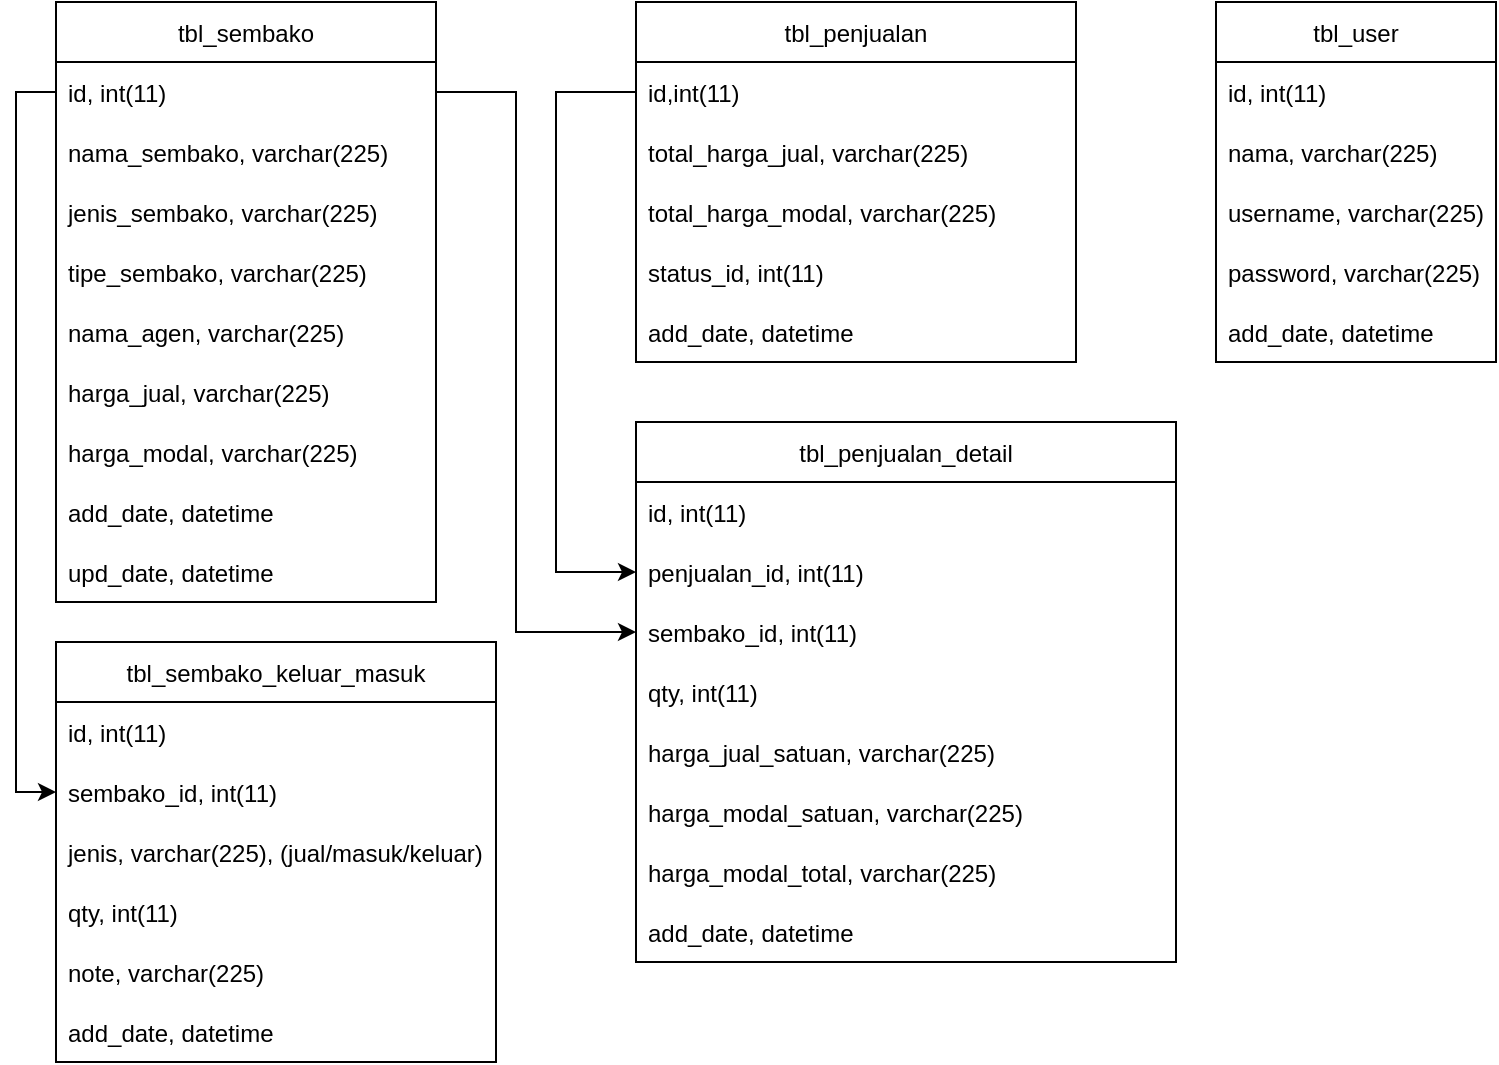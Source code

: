 <mxfile version="20.0.1" type="device"><diagram id="ZahSSj7v4p8T5bzyNYAn" name="Page-1"><mxGraphModel dx="1573" dy="375" grid="1" gridSize="10" guides="1" tooltips="1" connect="1" arrows="1" fold="1" page="1" pageScale="1" pageWidth="850" pageHeight="1100" math="0" shadow="0"><root><mxCell id="0"/><mxCell id="1" parent="0"/><mxCell id="A47t5OrWkDK8CTa6z2Nb-1" value="tbl_sembako" style="swimlane;fontStyle=0;childLayout=stackLayout;horizontal=1;startSize=30;horizontalStack=0;resizeParent=1;resizeParentMax=0;resizeLast=0;collapsible=1;marginBottom=0;" parent="1" vertex="1"><mxGeometry x="-10" y="60" width="190" height="300" as="geometry"/></mxCell><mxCell id="A47t5OrWkDK8CTa6z2Nb-5" value="id, int(11)" style="text;strokeColor=none;fillColor=none;align=left;verticalAlign=middle;spacingLeft=4;spacingRight=4;overflow=hidden;points=[[0,0.5],[1,0.5]];portConstraint=eastwest;rotatable=0;" parent="A47t5OrWkDK8CTa6z2Nb-1" vertex="1"><mxGeometry y="30" width="190" height="30" as="geometry"/></mxCell><mxCell id="A47t5OrWkDK8CTa6z2Nb-2" value="nama_sembako, varchar(225)" style="text;strokeColor=none;fillColor=none;align=left;verticalAlign=middle;spacingLeft=4;spacingRight=4;overflow=hidden;points=[[0,0.5],[1,0.5]];portConstraint=eastwest;rotatable=0;" parent="A47t5OrWkDK8CTa6z2Nb-1" vertex="1"><mxGeometry y="60" width="190" height="30" as="geometry"/></mxCell><mxCell id="A47t5OrWkDK8CTa6z2Nb-6" value="jenis_sembako, varchar(225)" style="text;strokeColor=none;fillColor=none;align=left;verticalAlign=middle;spacingLeft=4;spacingRight=4;overflow=hidden;points=[[0,0.5],[1,0.5]];portConstraint=eastwest;rotatable=0;" parent="A47t5OrWkDK8CTa6z2Nb-1" vertex="1"><mxGeometry y="90" width="190" height="30" as="geometry"/></mxCell><mxCell id="A47t5OrWkDK8CTa6z2Nb-9" value="tipe_sembako, varchar(225)" style="text;strokeColor=none;fillColor=none;align=left;verticalAlign=middle;spacingLeft=4;spacingRight=4;overflow=hidden;points=[[0,0.5],[1,0.5]];portConstraint=eastwest;rotatable=0;" parent="A47t5OrWkDK8CTa6z2Nb-1" vertex="1"><mxGeometry y="120" width="190" height="30" as="geometry"/></mxCell><mxCell id="A47t5OrWkDK8CTa6z2Nb-15" value="nama_agen, varchar(225)" style="text;strokeColor=none;fillColor=none;align=left;verticalAlign=middle;spacingLeft=4;spacingRight=4;overflow=hidden;points=[[0,0.5],[1,0.5]];portConstraint=eastwest;rotatable=0;" parent="A47t5OrWkDK8CTa6z2Nb-1" vertex="1"><mxGeometry y="150" width="190" height="30" as="geometry"/></mxCell><mxCell id="A47t5OrWkDK8CTa6z2Nb-14" value="harga_jual, varchar(225)" style="text;strokeColor=none;fillColor=none;align=left;verticalAlign=middle;spacingLeft=4;spacingRight=4;overflow=hidden;points=[[0,0.5],[1,0.5]];portConstraint=eastwest;rotatable=0;" parent="A47t5OrWkDK8CTa6z2Nb-1" vertex="1"><mxGeometry y="180" width="190" height="30" as="geometry"/></mxCell><mxCell id="A47t5OrWkDK8CTa6z2Nb-8" value="harga_modal, varchar(225)" style="text;strokeColor=none;fillColor=none;align=left;verticalAlign=middle;spacingLeft=4;spacingRight=4;overflow=hidden;points=[[0,0.5],[1,0.5]];portConstraint=eastwest;rotatable=0;" parent="A47t5OrWkDK8CTa6z2Nb-1" vertex="1"><mxGeometry y="210" width="190" height="30" as="geometry"/></mxCell><mxCell id="A47t5OrWkDK8CTa6z2Nb-3" value="add_date, datetime" style="text;strokeColor=none;fillColor=none;align=left;verticalAlign=middle;spacingLeft=4;spacingRight=4;overflow=hidden;points=[[0,0.5],[1,0.5]];portConstraint=eastwest;rotatable=0;" parent="A47t5OrWkDK8CTa6z2Nb-1" vertex="1"><mxGeometry y="240" width="190" height="30" as="geometry"/></mxCell><mxCell id="A47t5OrWkDK8CTa6z2Nb-4" value="upd_date, datetime" style="text;strokeColor=none;fillColor=none;align=left;verticalAlign=middle;spacingLeft=4;spacingRight=4;overflow=hidden;points=[[0,0.5],[1,0.5]];portConstraint=eastwest;rotatable=0;" parent="A47t5OrWkDK8CTa6z2Nb-1" vertex="1"><mxGeometry y="270" width="190" height="30" as="geometry"/></mxCell><mxCell id="A47t5OrWkDK8CTa6z2Nb-16" value="tbl_sembako_keluar_masuk" style="swimlane;fontStyle=0;childLayout=stackLayout;horizontal=1;startSize=30;horizontalStack=0;resizeParent=1;resizeParentMax=0;resizeLast=0;collapsible=1;marginBottom=0;" parent="1" vertex="1"><mxGeometry x="-10" y="380" width="220" height="210" as="geometry"/></mxCell><mxCell id="A47t5OrWkDK8CTa6z2Nb-17" value="id, int(11)" style="text;strokeColor=none;fillColor=none;align=left;verticalAlign=middle;spacingLeft=4;spacingRight=4;overflow=hidden;points=[[0,0.5],[1,0.5]];portConstraint=eastwest;rotatable=0;" parent="A47t5OrWkDK8CTa6z2Nb-16" vertex="1"><mxGeometry y="30" width="220" height="30" as="geometry"/></mxCell><mxCell id="A47t5OrWkDK8CTa6z2Nb-18" value="sembako_id, int(11)" style="text;strokeColor=none;fillColor=none;align=left;verticalAlign=middle;spacingLeft=4;spacingRight=4;overflow=hidden;points=[[0,0.5],[1,0.5]];portConstraint=eastwest;rotatable=0;" parent="A47t5OrWkDK8CTa6z2Nb-16" vertex="1"><mxGeometry y="60" width="220" height="30" as="geometry"/></mxCell><mxCell id="A47t5OrWkDK8CTa6z2Nb-19" value="jenis, varchar(225), (jual/masuk/keluar)" style="text;strokeColor=none;fillColor=none;align=left;verticalAlign=middle;spacingLeft=4;spacingRight=4;overflow=hidden;points=[[0,0.5],[1,0.5]];portConstraint=eastwest;rotatable=0;" parent="A47t5OrWkDK8CTa6z2Nb-16" vertex="1"><mxGeometry y="90" width="220" height="30" as="geometry"/></mxCell><mxCell id="A47t5OrWkDK8CTa6z2Nb-20" value="qty, int(11)" style="text;strokeColor=none;fillColor=none;align=left;verticalAlign=middle;spacingLeft=4;spacingRight=4;overflow=hidden;points=[[0,0.5],[1,0.5]];portConstraint=eastwest;rotatable=0;" parent="A47t5OrWkDK8CTa6z2Nb-16" vertex="1"><mxGeometry y="120" width="220" height="30" as="geometry"/></mxCell><mxCell id="0HLXSkPuHee5u81Wi1AA-1" value="note, varchar(225)" style="text;strokeColor=none;fillColor=none;align=left;verticalAlign=middle;spacingLeft=4;spacingRight=4;overflow=hidden;points=[[0,0.5],[1,0.5]];portConstraint=eastwest;rotatable=0;" parent="A47t5OrWkDK8CTa6z2Nb-16" vertex="1"><mxGeometry y="150" width="220" height="30" as="geometry"/></mxCell><mxCell id="70q8jcoVC09A3cV9Cr7O-1" value="add_date, datetime" style="text;strokeColor=none;fillColor=none;align=left;verticalAlign=middle;spacingLeft=4;spacingRight=4;overflow=hidden;points=[[0,0.5],[1,0.5]];portConstraint=eastwest;rotatable=0;" vertex="1" parent="A47t5OrWkDK8CTa6z2Nb-16"><mxGeometry y="180" width="220" height="30" as="geometry"/></mxCell><mxCell id="A47t5OrWkDK8CTa6z2Nb-28" value="tbl_penjualan" style="swimlane;fontStyle=0;childLayout=stackLayout;horizontal=1;startSize=30;horizontalStack=0;resizeParent=1;resizeParentMax=0;resizeLast=0;collapsible=1;marginBottom=0;" parent="1" vertex="1"><mxGeometry x="280" y="60" width="220" height="180" as="geometry"/></mxCell><mxCell id="A47t5OrWkDK8CTa6z2Nb-29" value="id,int(11)" style="text;strokeColor=none;fillColor=none;align=left;verticalAlign=middle;spacingLeft=4;spacingRight=4;overflow=hidden;points=[[0,0.5],[1,0.5]];portConstraint=eastwest;rotatable=0;" parent="A47t5OrWkDK8CTa6z2Nb-28" vertex="1"><mxGeometry y="30" width="220" height="30" as="geometry"/></mxCell><mxCell id="A47t5OrWkDK8CTa6z2Nb-32" value="total_harga_jual, varchar(225)" style="text;strokeColor=none;fillColor=none;align=left;verticalAlign=middle;spacingLeft=4;spacingRight=4;overflow=hidden;points=[[0,0.5],[1,0.5]];portConstraint=eastwest;rotatable=0;" parent="A47t5OrWkDK8CTa6z2Nb-28" vertex="1"><mxGeometry y="60" width="220" height="30" as="geometry"/></mxCell><mxCell id="A47t5OrWkDK8CTa6z2Nb-33" value="total_harga_modal, varchar(225)" style="text;strokeColor=none;fillColor=none;align=left;verticalAlign=middle;spacingLeft=4;spacingRight=4;overflow=hidden;points=[[0,0.5],[1,0.5]];portConstraint=eastwest;rotatable=0;" parent="A47t5OrWkDK8CTa6z2Nb-28" vertex="1"><mxGeometry y="90" width="220" height="30" as="geometry"/></mxCell><mxCell id="0HLXSkPuHee5u81Wi1AA-2" value="status_id, int(11)" style="text;strokeColor=none;fillColor=none;align=left;verticalAlign=middle;spacingLeft=4;spacingRight=4;overflow=hidden;points=[[0,0.5],[1,0.5]];portConstraint=eastwest;rotatable=0;" parent="A47t5OrWkDK8CTa6z2Nb-28" vertex="1"><mxGeometry y="120" width="220" height="30" as="geometry"/></mxCell><mxCell id="70q8jcoVC09A3cV9Cr7O-2" value="add_date, datetime" style="text;strokeColor=none;fillColor=none;align=left;verticalAlign=middle;spacingLeft=4;spacingRight=4;overflow=hidden;points=[[0,0.5],[1,0.5]];portConstraint=eastwest;rotatable=0;" vertex="1" parent="A47t5OrWkDK8CTa6z2Nb-28"><mxGeometry y="150" width="220" height="30" as="geometry"/></mxCell><mxCell id="A47t5OrWkDK8CTa6z2Nb-41" value="tbl_penjualan_detail" style="swimlane;fontStyle=0;childLayout=stackLayout;horizontal=1;startSize=30;horizontalStack=0;resizeParent=1;resizeParentMax=0;resizeLast=0;collapsible=1;marginBottom=0;" parent="1" vertex="1"><mxGeometry x="280" y="270" width="270" height="270" as="geometry"/></mxCell><mxCell id="A47t5OrWkDK8CTa6z2Nb-42" value="id, int(11)" style="text;strokeColor=none;fillColor=none;align=left;verticalAlign=middle;spacingLeft=4;spacingRight=4;overflow=hidden;points=[[0,0.5],[1,0.5]];portConstraint=eastwest;rotatable=0;" parent="A47t5OrWkDK8CTa6z2Nb-41" vertex="1"><mxGeometry y="30" width="270" height="30" as="geometry"/></mxCell><mxCell id="0HLXSkPuHee5u81Wi1AA-3" value="penjualan_id, int(11)" style="text;strokeColor=none;fillColor=none;align=left;verticalAlign=middle;spacingLeft=4;spacingRight=4;overflow=hidden;points=[[0,0.5],[1,0.5]];portConstraint=eastwest;rotatable=0;" parent="A47t5OrWkDK8CTa6z2Nb-41" vertex="1"><mxGeometry y="60" width="270" height="30" as="geometry"/></mxCell><mxCell id="A47t5OrWkDK8CTa6z2Nb-43" value="sembako_id, int(11)" style="text;strokeColor=none;fillColor=none;align=left;verticalAlign=middle;spacingLeft=4;spacingRight=4;overflow=hidden;points=[[0,0.5],[1,0.5]];portConstraint=eastwest;rotatable=0;" parent="A47t5OrWkDK8CTa6z2Nb-41" vertex="1"><mxGeometry y="90" width="270" height="30" as="geometry"/></mxCell><mxCell id="A47t5OrWkDK8CTa6z2Nb-44" value="qty, int(11)" style="text;strokeColor=none;fillColor=none;align=left;verticalAlign=middle;spacingLeft=4;spacingRight=4;overflow=hidden;points=[[0,0.5],[1,0.5]];portConstraint=eastwest;rotatable=0;" parent="A47t5OrWkDK8CTa6z2Nb-41" vertex="1"><mxGeometry y="120" width="270" height="30" as="geometry"/></mxCell><mxCell id="A47t5OrWkDK8CTa6z2Nb-45" value="harga_jual_satuan, varchar(225)" style="text;strokeColor=none;fillColor=none;align=left;verticalAlign=middle;spacingLeft=4;spacingRight=4;overflow=hidden;points=[[0,0.5],[1,0.5]];portConstraint=eastwest;rotatable=0;" parent="A47t5OrWkDK8CTa6z2Nb-41" vertex="1"><mxGeometry y="150" width="270" height="30" as="geometry"/></mxCell><mxCell id="A47t5OrWkDK8CTa6z2Nb-46" value="harga_modal_satuan, varchar(225)" style="text;strokeColor=none;fillColor=none;align=left;verticalAlign=middle;spacingLeft=4;spacingRight=4;overflow=hidden;points=[[0,0.5],[1,0.5]];portConstraint=eastwest;rotatable=0;" parent="A47t5OrWkDK8CTa6z2Nb-41" vertex="1"><mxGeometry y="180" width="270" height="30" as="geometry"/></mxCell><mxCell id="A47t5OrWkDK8CTa6z2Nb-52" value="harga_modal_total, varchar(225)" style="text;strokeColor=none;fillColor=none;align=left;verticalAlign=middle;spacingLeft=4;spacingRight=4;overflow=hidden;points=[[0,0.5],[1,0.5]];portConstraint=eastwest;rotatable=0;" parent="A47t5OrWkDK8CTa6z2Nb-41" vertex="1"><mxGeometry y="210" width="270" height="30" as="geometry"/></mxCell><mxCell id="70q8jcoVC09A3cV9Cr7O-4" value="add_date, datetime" style="text;strokeColor=none;fillColor=none;align=left;verticalAlign=middle;spacingLeft=4;spacingRight=4;overflow=hidden;points=[[0,0.5],[1,0.5]];portConstraint=eastwest;rotatable=0;" vertex="1" parent="A47t5OrWkDK8CTa6z2Nb-41"><mxGeometry y="240" width="270" height="30" as="geometry"/></mxCell><mxCell id="A47t5OrWkDK8CTa6z2Nb-53" value="tbl_user" style="swimlane;fontStyle=0;childLayout=stackLayout;horizontal=1;startSize=30;horizontalStack=0;resizeParent=1;resizeParentMax=0;resizeLast=0;collapsible=1;marginBottom=0;" parent="1" vertex="1"><mxGeometry x="570" y="60" width="140" height="180" as="geometry"/></mxCell><mxCell id="A47t5OrWkDK8CTa6z2Nb-54" value="id, int(11)" style="text;strokeColor=none;fillColor=none;align=left;verticalAlign=middle;spacingLeft=4;spacingRight=4;overflow=hidden;points=[[0,0.5],[1,0.5]];portConstraint=eastwest;rotatable=0;" parent="A47t5OrWkDK8CTa6z2Nb-53" vertex="1"><mxGeometry y="30" width="140" height="30" as="geometry"/></mxCell><mxCell id="A47t5OrWkDK8CTa6z2Nb-55" value="nama, varchar(225)" style="text;strokeColor=none;fillColor=none;align=left;verticalAlign=middle;spacingLeft=4;spacingRight=4;overflow=hidden;points=[[0,0.5],[1,0.5]];portConstraint=eastwest;rotatable=0;" parent="A47t5OrWkDK8CTa6z2Nb-53" vertex="1"><mxGeometry y="60" width="140" height="30" as="geometry"/></mxCell><mxCell id="A47t5OrWkDK8CTa6z2Nb-56" value="username, varchar(225)" style="text;strokeColor=none;fillColor=none;align=left;verticalAlign=middle;spacingLeft=4;spacingRight=4;overflow=hidden;points=[[0,0.5],[1,0.5]];portConstraint=eastwest;rotatable=0;" parent="A47t5OrWkDK8CTa6z2Nb-53" vertex="1"><mxGeometry y="90" width="140" height="30" as="geometry"/></mxCell><mxCell id="A47t5OrWkDK8CTa6z2Nb-57" value="password, varchar(225)" style="text;strokeColor=none;fillColor=none;align=left;verticalAlign=middle;spacingLeft=4;spacingRight=4;overflow=hidden;points=[[0,0.5],[1,0.5]];portConstraint=eastwest;rotatable=0;" parent="A47t5OrWkDK8CTa6z2Nb-53" vertex="1"><mxGeometry y="120" width="140" height="30" as="geometry"/></mxCell><mxCell id="70q8jcoVC09A3cV9Cr7O-5" value="add_date, datetime" style="text;strokeColor=none;fillColor=none;align=left;verticalAlign=middle;spacingLeft=4;spacingRight=4;overflow=hidden;points=[[0,0.5],[1,0.5]];portConstraint=eastwest;rotatable=0;" vertex="1" parent="A47t5OrWkDK8CTa6z2Nb-53"><mxGeometry y="150" width="140" height="30" as="geometry"/></mxCell><mxCell id="70q8jcoVC09A3cV9Cr7O-7" style="edgeStyle=orthogonalEdgeStyle;rounded=0;orthogonalLoop=1;jettySize=auto;html=1;entryX=0;entryY=0.5;entryDx=0;entryDy=0;" edge="1" parent="1" source="A47t5OrWkDK8CTa6z2Nb-5" target="A47t5OrWkDK8CTa6z2Nb-18"><mxGeometry relative="1" as="geometry"><Array as="points"><mxPoint x="-30" y="105"/><mxPoint x="-30" y="455"/></Array></mxGeometry></mxCell><mxCell id="70q8jcoVC09A3cV9Cr7O-8" style="edgeStyle=orthogonalEdgeStyle;rounded=0;orthogonalLoop=1;jettySize=auto;html=1;entryX=0;entryY=0.5;entryDx=0;entryDy=0;" edge="1" parent="1" source="A47t5OrWkDK8CTa6z2Nb-5" target="A47t5OrWkDK8CTa6z2Nb-43"><mxGeometry relative="1" as="geometry"><Array as="points"><mxPoint x="220" y="105"/><mxPoint x="220" y="375"/></Array></mxGeometry></mxCell><mxCell id="70q8jcoVC09A3cV9Cr7O-9" style="edgeStyle=orthogonalEdgeStyle;rounded=0;orthogonalLoop=1;jettySize=auto;html=1;" edge="1" parent="1" source="A47t5OrWkDK8CTa6z2Nb-29" target="0HLXSkPuHee5u81Wi1AA-3"><mxGeometry relative="1" as="geometry"><Array as="points"><mxPoint x="240" y="105"/><mxPoint x="240" y="345"/></Array></mxGeometry></mxCell></root></mxGraphModel></diagram></mxfile>